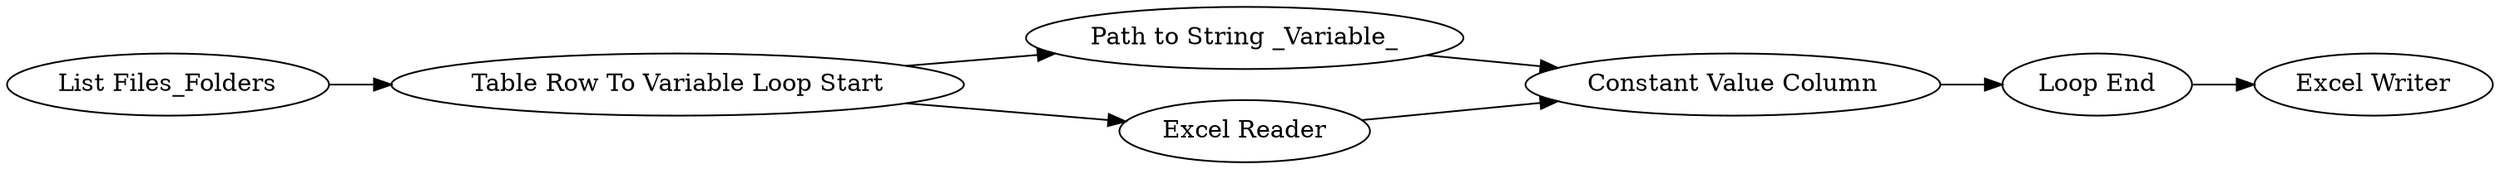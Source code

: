digraph {
	120 -> 122
	116 -> 81
	120 -> 117
	81 -> 123
	118 -> 120
	117 -> 116
	122 -> 116
	123 [label="Excel Writer"]
	120 [label="Table Row To Variable Loop Start"]
	118 [label="List Files_Folders"]
	116 [label="Constant Value Column"]
	122 [label="Path to String _Variable_"]
	117 [label="Excel Reader"]
	81 [label="Loop End"]
	rankdir=LR
}
